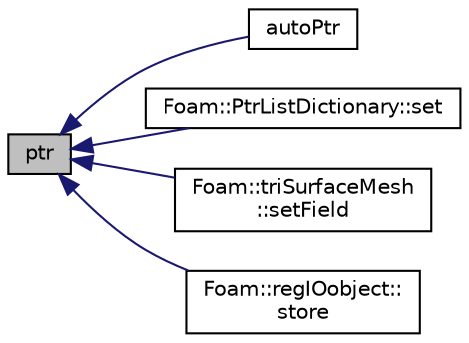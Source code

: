 digraph "ptr"
{
  bgcolor="transparent";
  edge [fontname="Helvetica",fontsize="10",labelfontname="Helvetica",labelfontsize="10"];
  node [fontname="Helvetica",fontsize="10",shape=record];
  rankdir="LR";
  Node1 [label="ptr",height=0.2,width=0.4,color="black", fillcolor="grey75", style="filled", fontcolor="black"];
  Node1 -> Node2 [dir="back",color="midnightblue",fontsize="10",style="solid",fontname="Helvetica"];
  Node2 [label="autoPtr",height=0.2,width=0.4,color="black",URL="$a00086.html#ae9141d157a0a4a4a164778995d6c0aec",tooltip="Construct either by transferring pointer or cloning. Should. "];
  Node1 -> Node3 [dir="back",color="midnightblue",fontsize="10",style="solid",fontname="Helvetica"];
  Node3 [label="Foam::PtrListDictionary::set",height=0.2,width=0.4,color="black",URL="$a02032.html#adfe1bac00be9ac8d0fc5cb8d7e3606c6",tooltip="Set element to autoPtr value provided and return old element. "];
  Node1 -> Node4 [dir="back",color="midnightblue",fontsize="10",style="solid",fontname="Helvetica"];
  Node4 [label="Foam::triSurfaceMesh\l::setField",height=0.2,width=0.4,color="black",URL="$a02683.html#a80d088717fbf31bc3851678ab4071cca",tooltip="WIP. Store element-wise field. "];
  Node1 -> Node5 [dir="back",color="midnightblue",fontsize="10",style="solid",fontname="Helvetica"];
  Node5 [label="Foam::regIOobject::\lstore",height=0.2,width=0.4,color="black",URL="$a02145.html#aa506d6d575d8888827228305cb2dbf89",tooltip="Transfer ownership of the given object pointer to its registry. "];
}
